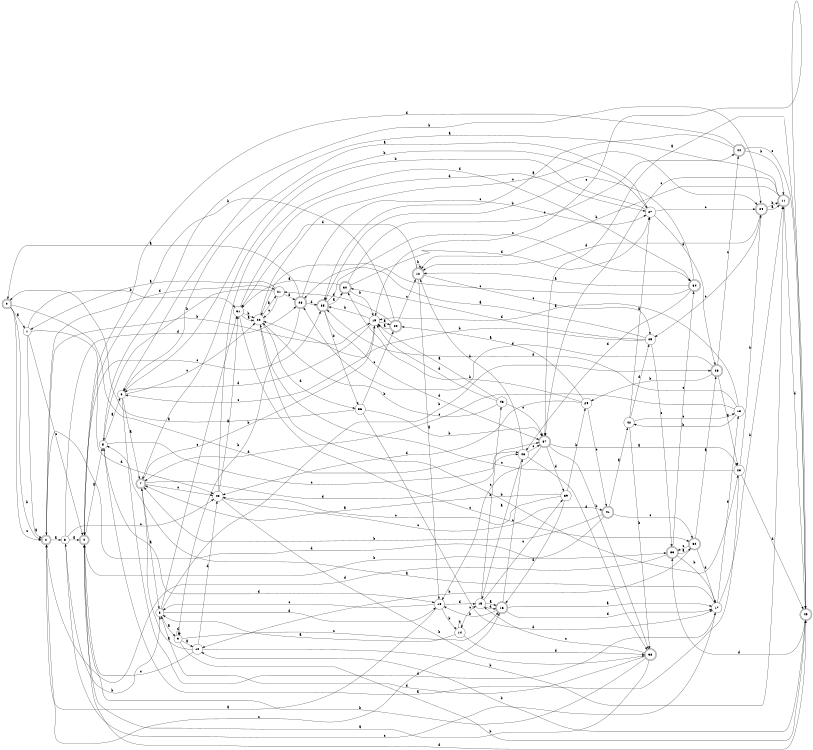 digraph n38_6 {
__start0 [label="" shape="none"];

rankdir=LR;
size="8,5";

s0 [style="rounded,filled", color="black", fillcolor="white" shape="doublecircle", label="0"];
s1 [style="filled", color="black", fillcolor="white" shape="circle", label="1"];
s2 [style="rounded,filled", color="black", fillcolor="white" shape="doublecircle", label="2"];
s3 [style="filled", color="black", fillcolor="white" shape="circle", label="3"];
s4 [style="rounded,filled", color="black", fillcolor="white" shape="doublecircle", label="4"];
s5 [style="filled", color="black", fillcolor="white" shape="circle", label="5"];
s6 [style="filled", color="black", fillcolor="white" shape="circle", label="6"];
s7 [style="rounded,filled", color="black", fillcolor="white" shape="doublecircle", label="7"];
s8 [style="filled", color="black", fillcolor="white" shape="circle", label="8"];
s9 [style="filled", color="black", fillcolor="white" shape="circle", label="9"];
s10 [style="filled", color="black", fillcolor="white" shape="circle", label="10"];
s11 [style="rounded,filled", color="black", fillcolor="white" shape="doublecircle", label="11"];
s12 [style="rounded,filled", color="black", fillcolor="white" shape="doublecircle", label="12"];
s13 [style="filled", color="black", fillcolor="white" shape="circle", label="13"];
s14 [style="filled", color="black", fillcolor="white" shape="circle", label="14"];
s15 [style="filled", color="black", fillcolor="white" shape="circle", label="15"];
s16 [style="rounded,filled", color="black", fillcolor="white" shape="doublecircle", label="16"];
s17 [style="filled", color="black", fillcolor="white" shape="circle", label="17"];
s18 [style="filled", color="black", fillcolor="white" shape="circle", label="18"];
s19 [style="filled", color="black", fillcolor="white" shape="circle", label="19"];
s20 [style="rounded,filled", color="black", fillcolor="white" shape="doublecircle", label="20"];
s21 [style="filled", color="black", fillcolor="white" shape="circle", label="21"];
s22 [style="filled", color="black", fillcolor="white" shape="circle", label="22"];
s23 [style="filled", color="black", fillcolor="white" shape="circle", label="23"];
s24 [style="rounded,filled", color="black", fillcolor="white" shape="doublecircle", label="24"];
s25 [style="filled", color="black", fillcolor="white" shape="circle", label="25"];
s26 [style="rounded,filled", color="black", fillcolor="white" shape="doublecircle", label="26"];
s27 [style="filled", color="black", fillcolor="white" shape="circle", label="27"];
s28 [style="rounded,filled", color="black", fillcolor="white" shape="doublecircle", label="28"];
s29 [style="filled", color="black", fillcolor="white" shape="circle", label="29"];
s30 [style="rounded,filled", color="black", fillcolor="white" shape="doublecircle", label="30"];
s31 [style="filled", color="black", fillcolor="white" shape="circle", label="31"];
s32 [style="rounded,filled", color="black", fillcolor="white" shape="doublecircle", label="32"];
s33 [style="rounded,filled", color="black", fillcolor="white" shape="doublecircle", label="33"];
s34 [style="rounded,filled", color="black", fillcolor="white" shape="doublecircle", label="34"];
s35 [style="rounded,filled", color="black", fillcolor="white" shape="doublecircle", label="35"];
s36 [style="filled", color="black", fillcolor="white" shape="circle", label="36"];
s37 [style="rounded,filled", color="black", fillcolor="white" shape="doublecircle", label="37"];
s38 [style="rounded,filled", color="black", fillcolor="white" shape="doublecircle", label="38"];
s39 [style="filled", color="black", fillcolor="white" shape="circle", label="39"];
s40 [style="filled", color="black", fillcolor="white" shape="circle", label="40"];
s41 [style="rounded,filled", color="black", fillcolor="white" shape="doublecircle", label="41"];
s42 [style="filled", color="black", fillcolor="white" shape="circle", label="42"];
s43 [style="filled", color="black", fillcolor="white" shape="circle", label="43"];
s44 [style="rounded,filled", color="black", fillcolor="white" shape="doublecircle", label="44"];
s45 [style="rounded,filled", color="black", fillcolor="white" shape="doublecircle", label="45"];
s46 [style="filled", color="black", fillcolor="white" shape="circle", label="46"];
s0 -> s1 [label="a"];
s0 -> s2 [label="b"];
s0 -> s2 [label="c"];
s0 -> s43 [label="d"];
s1 -> s2 [label="a"];
s1 -> s31 [label="b"];
s1 -> s4 [label="c"];
s1 -> s40 [label="d"];
s2 -> s3 [label="a"];
s2 -> s19 [label="b"];
s2 -> s16 [label="c"];
s2 -> s21 [label="d"];
s3 -> s4 [label="a"];
s3 -> s8 [label="b"];
s3 -> s40 [label="c"];
s3 -> s26 [label="d"];
s4 -> s5 [label="a"];
s4 -> s33 [label="b"];
s4 -> s35 [label="c"];
s4 -> s45 [label="d"];
s5 -> s6 [label="a"];
s5 -> s24 [label="b"];
s5 -> s37 [label="c"];
s5 -> s13 [label="d"];
s6 -> s7 [label="a"];
s6 -> s27 [label="b"];
s6 -> s22 [label="c"];
s6 -> s17 [label="d"];
s7 -> s8 [label="a"];
s7 -> s19 [label="b"];
s7 -> s40 [label="c"];
s7 -> s43 [label="d"];
s8 -> s9 [label="a"];
s8 -> s28 [label="b"];
s8 -> s31 [label="c"];
s8 -> s13 [label="d"];
s9 -> s10 [label="a"];
s9 -> s45 [label="b"];
s9 -> s16 [label="c"];
s9 -> s9 [label="d"];
s10 -> s7 [label="a"];
s10 -> s11 [label="b"];
s10 -> s4 [label="c"];
s10 -> s40 [label="d"];
s11 -> s6 [label="a"];
s11 -> s12 [label="b"];
s11 -> s37 [label="c"];
s11 -> s45 [label="d"];
s12 -> s13 [label="a"];
s12 -> s12 [label="b"];
s12 -> s25 [label="c"];
s12 -> s31 [label="d"];
s13 -> s2 [label="a"];
s13 -> s14 [label="b"];
s13 -> s8 [label="c"];
s13 -> s15 [label="d"];
s14 -> s8 [label="a"];
s14 -> s14 [label="b"];
s14 -> s15 [label="c"];
s14 -> s38 [label="d"];
s15 -> s16 [label="a"];
s15 -> s46 [label="b"];
s15 -> s39 [label="c"];
s15 -> s16 [label="d"];
s16 -> s17 [label="a"];
s16 -> s13 [label="b"];
s16 -> s43 [label="c"];
s16 -> s17 [label="d"];
s17 -> s5 [label="a"];
s17 -> s11 [label="b"];
s17 -> s3 [label="c"];
s17 -> s18 [label="d"];
s18 -> s19 [label="a"];
s18 -> s42 [label="b"];
s18 -> s7 [label="c"];
s18 -> s35 [label="d"];
s19 -> s20 [label="a"];
s19 -> s35 [label="b"];
s19 -> s6 [label="c"];
s19 -> s6 [label="d"];
s20 -> s19 [label="a"];
s20 -> s4 [label="b"];
s20 -> s12 [label="c"];
s20 -> s21 [label="d"];
s21 -> s1 [label="a"];
s21 -> s5 [label="b"];
s21 -> s22 [label="c"];
s21 -> s26 [label="d"];
s22 -> s21 [label="a"];
s22 -> s23 [label="b"];
s22 -> s24 [label="c"];
s22 -> s36 [label="d"];
s23 -> s5 [label="a"];
s23 -> s24 [label="b"];
s23 -> s22 [label="c"];
s23 -> s45 [label="d"];
s24 -> s11 [label="a"];
s24 -> s11 [label="b"];
s24 -> s25 [label="c"];
s24 -> s12 [label="d"];
s25 -> s26 [label="a"];
s25 -> s22 [label="b"];
s25 -> s33 [label="c"];
s25 -> s30 [label="d"];
s26 -> s0 [label="a"];
s26 -> s9 [label="b"];
s26 -> s27 [label="c"];
s26 -> s35 [label="d"];
s27 -> s6 [label="a"];
s27 -> s7 [label="b"];
s27 -> s24 [label="c"];
s27 -> s28 [label="d"];
s28 -> s23 [label="a"];
s28 -> s29 [label="b"];
s28 -> s44 [label="c"];
s28 -> s26 [label="d"];
s29 -> s20 [label="a"];
s29 -> s30 [label="b"];
s29 -> s41 [label="c"];
s29 -> s40 [label="d"];
s30 -> s31 [label="a"];
s30 -> s19 [label="b"];
s30 -> s44 [label="c"];
s30 -> s27 [label="d"];
s31 -> s22 [label="a"];
s31 -> s22 [label="b"];
s31 -> s32 [label="c"];
s31 -> s27 [label="d"];
s32 -> s28 [label="a"];
s32 -> s10 [label="b"];
s32 -> s33 [label="c"];
s32 -> s17 [label="d"];
s33 -> s32 [label="a"];
s33 -> s17 [label="b"];
s33 -> s34 [label="c"];
s33 -> s2 [label="d"];
s34 -> s12 [label="a"];
s34 -> s35 [label="b"];
s34 -> s22 [label="c"];
s34 -> s43 [label="d"];
s35 -> s30 [label="a"];
s35 -> s36 [label="b"];
s35 -> s34 [label="c"];
s35 -> s37 [label="d"];
s36 -> s0 [label="a"];
s36 -> s37 [label="b"];
s36 -> s20 [label="c"];
s36 -> s17 [label="d"];
s37 -> s23 [label="a"];
s37 -> s38 [label="b"];
s37 -> s13 [label="c"];
s37 -> s39 [label="d"];
s38 -> s4 [label="a"];
s38 -> s4 [label="b"];
s38 -> s15 [label="c"];
s38 -> s8 [label="d"];
s39 -> s7 [label="a"];
s39 -> s29 [label="b"];
s39 -> s40 [label="c"];
s39 -> s16 [label="d"];
s40 -> s31 [label="a"];
s40 -> s38 [label="b"];
s40 -> s41 [label="c"];
s40 -> s34 [label="d"];
s41 -> s42 [label="a"];
s41 -> s7 [label="b"];
s41 -> s32 [label="c"];
s41 -> s2 [label="d"];
s42 -> s27 [label="a"];
s42 -> s38 [label="b"];
s42 -> s18 [label="c"];
s42 -> s25 [label="d"];
s43 -> s15 [label="a"];
s43 -> s12 [label="b"];
s43 -> s37 [label="c"];
s43 -> s38 [label="d"];
s44 -> s35 [label="a"];
s44 -> s11 [label="b"];
s44 -> s45 [label="c"];
s44 -> s4 [label="d"];
s45 -> s37 [label="a"];
s45 -> s10 [label="b"];
s45 -> s19 [label="c"];
s45 -> s33 [label="d"];
s46 -> s19 [label="a"];
s46 -> s22 [label="b"];
s46 -> s37 [label="c"];
s46 -> s19 [label="d"];

}